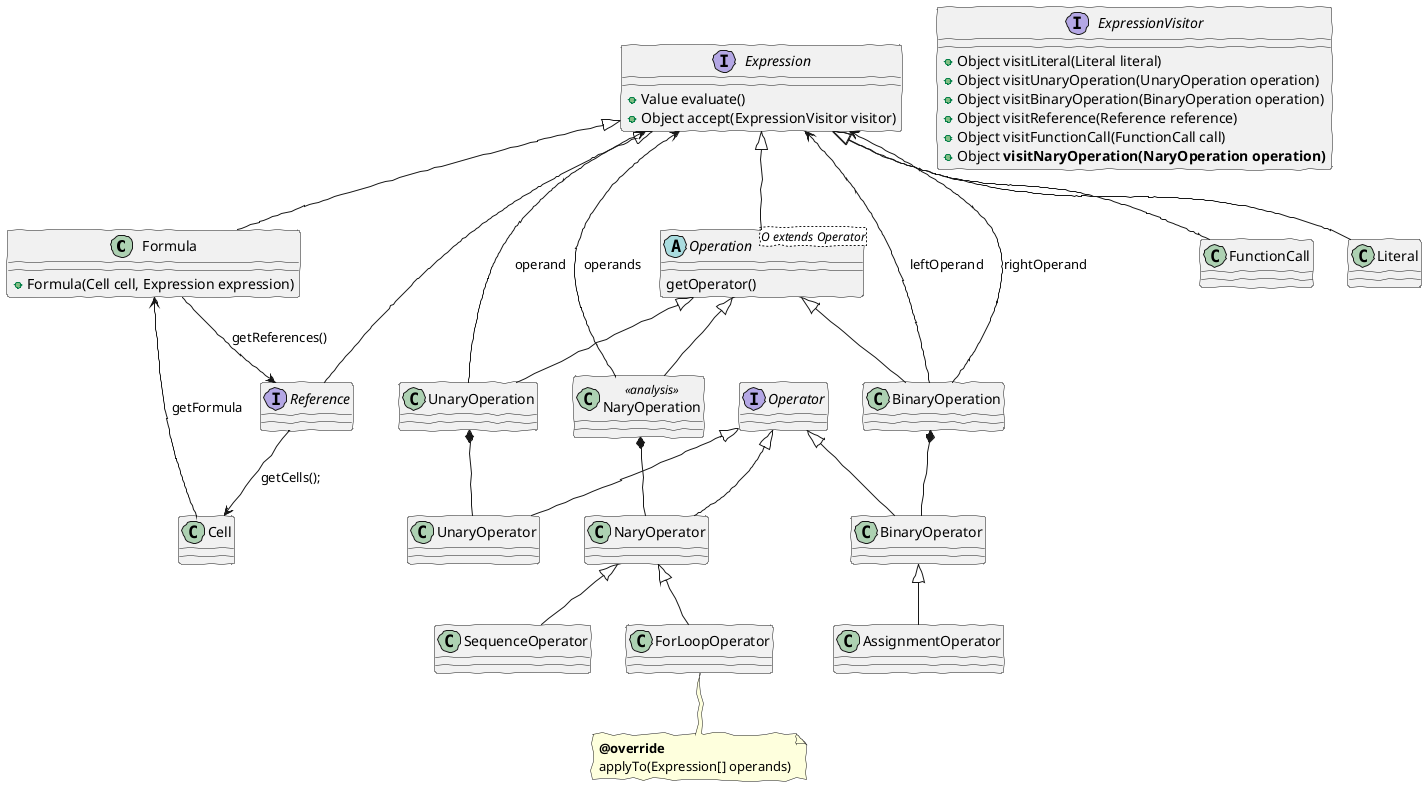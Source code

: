 @startuml formulas_domain_model.png

'http://plantuml.com/skinparam.html'
skinparam handwritten true
skinparam defaultFontName FG Virgil
skinparam shadowing false

class Formula {
	+Formula(Cell cell, Expression expression) 
}
interface Expression {
	+Value evaluate()
	+Object accept(ExpressionVisitor visitor)
}
interface Reference
interface Operator
class UnaryOperator
class BinaryOperator
class NaryOperator <<<b>analysis>>
class SequenceOperator <<<b>analysis>>
class AssignmentOperator <<<b>analysis>>
class ForLoopOperator <<<b>analysis>>
note bottom : <b>@override\napplyTo(Expression[] operands)
abstract class Operation <O extends Operator> {
    getOperator() 
}
class UnaryOperation
class BinaryOperation
class NaryOperation <<analysis>>
class FunctionCall
class Literal
interface ExpressionVisitor {
	+Object visitLiteral(Literal literal)
	+Object visitUnaryOperation(UnaryOperation operation)
	+Object visitBinaryOperation(BinaryOperation operation)
	+Object visitReference(Reference reference)
	+Object visitFunctionCall(FunctionCall call)
	+Object <b>visitNaryOperation(NaryOperation operation)</b>
}
Expression <|-- Formula
Expression <|-- Reference
Expression <|-- Operation
Expression <|-- FunctionCall
Expression <|-- Literal
Operation <|-- UnaryOperation
Operation <|-- BinaryOperation
Operation <|-- NaryOperation
Formula --> Reference : getReferences()
Reference --> Cell : getCells();
Cell --> Formula : getFormula
UnaryOperation --> Expression : operand
BinaryOperation --> Expression : leftOperand
BinaryOperation --> Expression : rightOperand
NaryOperation --> Expression : operands

Operator <|-- UnaryOperator
Operator <|-- BinaryOperator
Operator <|-- NaryOperator

UnaryOperation *-- UnaryOperator
BinaryOperation *-- BinaryOperator
NaryOperation *-- NaryOperator

NaryOperator <|-- ForLoopOperator
NaryOperator <|-- SequenceOperator

BinaryOperator <|-- AssignmentOperator
@enduml